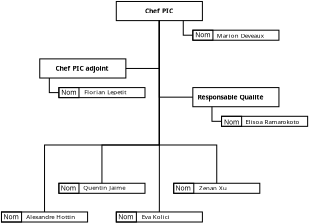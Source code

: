 <?xml version="1.0" encoding="UTF-8"?>
<dia:diagram xmlns:dia="http://www.lysator.liu.se/~alla/dia/">
  <dia:layer name="Arrière-plan" visible="true" active="true">
    <dia:object type="Standard - ZigZagLine" version="1" id="O0">
      <dia:attribute name="obj_pos">
        <dia:point val="23.5,0"/>
      </dia:attribute>
      <dia:attribute name="obj_bb">
        <dia:rectangle val="23.45,-0.05;27.05,8.05"/>
      </dia:attribute>
      <dia:attribute name="orth_points">
        <dia:point val="23.5,0"/>
        <dia:point val="23.5,8"/>
        <dia:point val="27,8"/>
      </dia:attribute>
      <dia:attribute name="orth_orient">
        <dia:enum val="1"/>
        <dia:enum val="0"/>
      </dia:attribute>
      <dia:attribute name="autorouting">
        <dia:boolean val="true"/>
      </dia:attribute>
      <dia:connections>
        <dia:connection handle="0" to="O8" connection="6"/>
        <dia:connection handle="1" to="O19" connection="3"/>
      </dia:connections>
    </dia:object>
    <dia:object type="Standard - ZigZagLine" version="1" id="O1">
      <dia:attribute name="obj_pos">
        <dia:point val="23.5,0"/>
      </dia:attribute>
      <dia:attribute name="obj_bb">
        <dia:rectangle val="19.95,-0.05;23.55,5.05"/>
      </dia:attribute>
      <dia:attribute name="orth_points">
        <dia:point val="23.5,0"/>
        <dia:point val="23.5,5"/>
        <dia:point val="20,5"/>
      </dia:attribute>
      <dia:attribute name="orth_orient">
        <dia:enum val="1"/>
        <dia:enum val="0"/>
      </dia:attribute>
      <dia:attribute name="autorouting">
        <dia:boolean val="true"/>
      </dia:attribute>
      <dia:connections>
        <dia:connection handle="0" to="O8" connection="6"/>
        <dia:connection handle="1" to="O14" connection="4"/>
      </dia:connections>
    </dia:object>
    <dia:object type="Standard - ZigZagLine" version="1" id="O2">
      <dia:attribute name="obj_pos">
        <dia:point val="23.5,0"/>
      </dia:attribute>
      <dia:attribute name="obj_bb">
        <dia:rectangle val="11.45,-0.05;23.55,20.05"/>
      </dia:attribute>
      <dia:attribute name="orth_points">
        <dia:point val="23.5,0"/>
        <dia:point val="23.5,13"/>
        <dia:point val="11.5,13"/>
        <dia:point val="11.5,20"/>
      </dia:attribute>
      <dia:attribute name="orth_orient">
        <dia:enum val="1"/>
        <dia:enum val="0"/>
        <dia:enum val="1"/>
      </dia:attribute>
      <dia:attribute name="autorouting">
        <dia:boolean val="false"/>
      </dia:attribute>
      <dia:connections>
        <dia:connection handle="0" to="O8" connection="6"/>
      </dia:connections>
    </dia:object>
    <dia:object type="Standard - ZigZagLine" version="1" id="O3">
      <dia:attribute name="obj_pos">
        <dia:point val="23.5,0"/>
      </dia:attribute>
      <dia:attribute name="obj_bb">
        <dia:rectangle val="23.45,-0.05;29.55,17.05"/>
      </dia:attribute>
      <dia:attribute name="orth_points">
        <dia:point val="23.5,0"/>
        <dia:point val="23.5,13"/>
        <dia:point val="29.5,13"/>
        <dia:point val="29.5,17"/>
      </dia:attribute>
      <dia:attribute name="orth_orient">
        <dia:enum val="1"/>
        <dia:enum val="0"/>
        <dia:enum val="1"/>
      </dia:attribute>
      <dia:attribute name="autorouting">
        <dia:boolean val="false"/>
      </dia:attribute>
      <dia:connections>
        <dia:connection handle="0" to="O8" connection="6"/>
      </dia:connections>
    </dia:object>
    <dia:object type="Standard - ZigZagLine" version="1" id="O4">
      <dia:attribute name="obj_pos">
        <dia:point val="23.5,0"/>
      </dia:attribute>
      <dia:attribute name="obj_bb">
        <dia:rectangle val="23.45,0;23.55,20.071"/>
      </dia:attribute>
      <dia:attribute name="orth_points">
        <dia:point val="23.5,0"/>
        <dia:point val="23.5,0"/>
        <dia:point val="23.5,20"/>
        <dia:point val="23.5,20"/>
      </dia:attribute>
      <dia:attribute name="orth_orient">
        <dia:enum val="0"/>
        <dia:enum val="1"/>
        <dia:enum val="0"/>
      </dia:attribute>
      <dia:attribute name="autorouting">
        <dia:boolean val="true"/>
      </dia:attribute>
      <dia:connections>
        <dia:connection handle="0" to="O8" connection="6"/>
      </dia:connections>
    </dia:object>
    <dia:object type="Standard - ZigZagLine" version="1" id="O5">
      <dia:attribute name="obj_pos">
        <dia:point val="23.5,0"/>
      </dia:attribute>
      <dia:attribute name="obj_bb">
        <dia:rectangle val="17.45,-0.05;23.55,17.05"/>
      </dia:attribute>
      <dia:attribute name="orth_points">
        <dia:point val="23.5,0"/>
        <dia:point val="23.5,13"/>
        <dia:point val="17.5,13"/>
        <dia:point val="17.5,17"/>
      </dia:attribute>
      <dia:attribute name="orth_orient">
        <dia:enum val="1"/>
        <dia:enum val="0"/>
        <dia:enum val="1"/>
      </dia:attribute>
      <dia:attribute name="autorouting">
        <dia:boolean val="false"/>
      </dia:attribute>
      <dia:connections>
        <dia:connection handle="0" to="O8" connection="6"/>
        <dia:connection handle="1" to="O25" connection="1"/>
      </dia:connections>
    </dia:object>
    <dia:group>
      <dia:object type="Standard - ZigZagLine" version="1" id="O6">
        <dia:attribute name="obj_pos">
          <dia:point val="26,0"/>
        </dia:attribute>
        <dia:attribute name="obj_bb">
          <dia:rectangle val="25.95,0;27.05,1.575"/>
        </dia:attribute>
        <dia:attribute name="orth_points">
          <dia:point val="26,0"/>
          <dia:point val="26,0"/>
          <dia:point val="26,1.525"/>
          <dia:point val="27,1.525"/>
        </dia:attribute>
        <dia:attribute name="orth_orient">
          <dia:enum val="0"/>
          <dia:enum val="1"/>
          <dia:enum val="0"/>
        </dia:attribute>
        <dia:attribute name="autorouting">
          <dia:boolean val="false"/>
        </dia:attribute>
      </dia:object>
      <dia:group>
        <dia:object type="Standard - Text" version="1" id="O7">
          <dia:attribute name="obj_pos">
            <dia:point val="22,-0.75"/>
          </dia:attribute>
          <dia:attribute name="obj_bb">
            <dia:rectangle val="22,-1.405;25.348,-0.585"/>
          </dia:attribute>
          <dia:attribute name="text">
            <dia:composite type="text">
              <dia:attribute name="string">
                <dia:string>#Chef PIC#</dia:string>
              </dia:attribute>
              <dia:attribute name="font">
                <dia:font family="sans" style="80" name="Helvetica-Bold"/>
              </dia:attribute>
              <dia:attribute name="height">
                <dia:real val="0.882"/>
              </dia:attribute>
              <dia:attribute name="pos">
                <dia:point val="22,-0.75"/>
              </dia:attribute>
              <dia:attribute name="color">
                <dia:color val="#000000"/>
              </dia:attribute>
              <dia:attribute name="alignment">
                <dia:enum val="0"/>
              </dia:attribute>
            </dia:composite>
          </dia:attribute>
          <dia:attribute name="valign">
            <dia:enum val="3"/>
          </dia:attribute>
        </dia:object>
        <dia:object type="Standard - Box" version="0" id="O8">
          <dia:attribute name="obj_pos">
            <dia:point val="19,-2"/>
          </dia:attribute>
          <dia:attribute name="obj_bb">
            <dia:rectangle val="18.95,-2.05;28.05,0.05"/>
          </dia:attribute>
          <dia:attribute name="elem_corner">
            <dia:point val="19,-2"/>
          </dia:attribute>
          <dia:attribute name="elem_width">
            <dia:real val="9"/>
          </dia:attribute>
          <dia:attribute name="elem_height">
            <dia:real val="2"/>
          </dia:attribute>
          <dia:attribute name="border_width">
            <dia:real val="0.1"/>
          </dia:attribute>
          <dia:attribute name="show_background">
            <dia:boolean val="false"/>
          </dia:attribute>
        </dia:object>
      </dia:group>
      <dia:group>
        <dia:group>
          <dia:object type="Standard - Box" version="0" id="O9">
            <dia:attribute name="obj_pos">
              <dia:point val="27,1"/>
            </dia:attribute>
            <dia:attribute name="obj_bb">
              <dia:rectangle val="26.95,0.95;29.15,2.1"/>
            </dia:attribute>
            <dia:attribute name="elem_corner">
              <dia:point val="27,1"/>
            </dia:attribute>
            <dia:attribute name="elem_width">
              <dia:real val="2.1"/>
            </dia:attribute>
            <dia:attribute name="elem_height">
              <dia:real val="1.05"/>
            </dia:attribute>
            <dia:attribute name="border_width">
              <dia:real val="0.1"/>
            </dia:attribute>
            <dia:attribute name="show_background">
              <dia:boolean val="false"/>
            </dia:attribute>
          </dia:object>
          <dia:object type="Standard - Box" version="0" id="O10">
            <dia:attribute name="obj_pos">
              <dia:point val="27,1"/>
            </dia:attribute>
            <dia:attribute name="obj_bb">
              <dia:rectangle val="26.95,0.95;36.05,2.1"/>
            </dia:attribute>
            <dia:attribute name="elem_corner">
              <dia:point val="27,1"/>
            </dia:attribute>
            <dia:attribute name="elem_width">
              <dia:real val="9"/>
            </dia:attribute>
            <dia:attribute name="elem_height">
              <dia:real val="1.05"/>
            </dia:attribute>
            <dia:attribute name="border_width">
              <dia:real val="0.1"/>
            </dia:attribute>
            <dia:attribute name="show_background">
              <dia:boolean val="false"/>
            </dia:attribute>
          </dia:object>
        </dia:group>
        <dia:object type="Standard - Text" version="1" id="O11">
          <dia:attribute name="obj_pos">
            <dia:point val="27.25,1.75"/>
          </dia:attribute>
          <dia:attribute name="obj_bb">
            <dia:rectangle val="27.25,1.095;28.898,1.915"/>
          </dia:attribute>
          <dia:attribute name="text">
            <dia:composite type="text">
              <dia:attribute name="string">
                <dia:string>#Nom#</dia:string>
              </dia:attribute>
              <dia:attribute name="font">
                <dia:font family="sans" style="0" name="Helvetica"/>
              </dia:attribute>
              <dia:attribute name="height">
                <dia:real val="0.882"/>
              </dia:attribute>
              <dia:attribute name="pos">
                <dia:point val="27.25,1.75"/>
              </dia:attribute>
              <dia:attribute name="color">
                <dia:color val="#000000"/>
              </dia:attribute>
              <dia:attribute name="alignment">
                <dia:enum val="0"/>
              </dia:attribute>
            </dia:composite>
          </dia:attribute>
          <dia:attribute name="valign">
            <dia:enum val="3"/>
          </dia:attribute>
        </dia:object>
      </dia:group>
    </dia:group>
    <dia:group>
      <dia:object type="Standard - ZigZagLine" version="1" id="O12">
        <dia:attribute name="obj_pos">
          <dia:point val="12,6"/>
        </dia:attribute>
        <dia:attribute name="obj_bb">
          <dia:rectangle val="11.95,6;13.05,7.575"/>
        </dia:attribute>
        <dia:attribute name="orth_points">
          <dia:point val="12,6"/>
          <dia:point val="12,6"/>
          <dia:point val="12,7.525"/>
          <dia:point val="13,7.525"/>
        </dia:attribute>
        <dia:attribute name="orth_orient">
          <dia:enum val="0"/>
          <dia:enum val="1"/>
          <dia:enum val="0"/>
        </dia:attribute>
        <dia:attribute name="autorouting">
          <dia:boolean val="false"/>
        </dia:attribute>
      </dia:object>
      <dia:group>
        <dia:object type="Standard - Text" version="1" id="O13">
          <dia:attribute name="obj_pos">
            <dia:point val="12.65,5.25"/>
          </dia:attribute>
          <dia:attribute name="obj_bb">
            <dia:rectangle val="12.65,4.595;19.032,5.415"/>
          </dia:attribute>
          <dia:attribute name="text">
            <dia:composite type="text">
              <dia:attribute name="string">
                <dia:string>#Chef PIC adjoint#</dia:string>
              </dia:attribute>
              <dia:attribute name="font">
                <dia:font family="sans" style="80" name="Helvetica-Bold"/>
              </dia:attribute>
              <dia:attribute name="height">
                <dia:real val="0.882"/>
              </dia:attribute>
              <dia:attribute name="pos">
                <dia:point val="12.65,5.25"/>
              </dia:attribute>
              <dia:attribute name="color">
                <dia:color val="#000000"/>
              </dia:attribute>
              <dia:attribute name="alignment">
                <dia:enum val="0"/>
              </dia:attribute>
            </dia:composite>
          </dia:attribute>
          <dia:attribute name="valign">
            <dia:enum val="3"/>
          </dia:attribute>
        </dia:object>
        <dia:object type="Standard - Box" version="0" id="O14">
          <dia:attribute name="obj_pos">
            <dia:point val="11,4"/>
          </dia:attribute>
          <dia:attribute name="obj_bb">
            <dia:rectangle val="10.95,3.95;20.05,6.05"/>
          </dia:attribute>
          <dia:attribute name="elem_corner">
            <dia:point val="11,4"/>
          </dia:attribute>
          <dia:attribute name="elem_width">
            <dia:real val="9"/>
          </dia:attribute>
          <dia:attribute name="elem_height">
            <dia:real val="2"/>
          </dia:attribute>
          <dia:attribute name="border_width">
            <dia:real val="0.1"/>
          </dia:attribute>
          <dia:attribute name="show_background">
            <dia:boolean val="false"/>
          </dia:attribute>
        </dia:object>
      </dia:group>
      <dia:group>
        <dia:group>
          <dia:object type="Standard - Box" version="0" id="O15">
            <dia:attribute name="obj_pos">
              <dia:point val="13,7"/>
            </dia:attribute>
            <dia:attribute name="obj_bb">
              <dia:rectangle val="12.95,6.95;15.15,8.1"/>
            </dia:attribute>
            <dia:attribute name="elem_corner">
              <dia:point val="13,7"/>
            </dia:attribute>
            <dia:attribute name="elem_width">
              <dia:real val="2.1"/>
            </dia:attribute>
            <dia:attribute name="elem_height">
              <dia:real val="1.05"/>
            </dia:attribute>
            <dia:attribute name="border_width">
              <dia:real val="0.1"/>
            </dia:attribute>
            <dia:attribute name="show_background">
              <dia:boolean val="false"/>
            </dia:attribute>
          </dia:object>
          <dia:object type="Standard - Box" version="0" id="O16">
            <dia:attribute name="obj_pos">
              <dia:point val="13,7"/>
            </dia:attribute>
            <dia:attribute name="obj_bb">
              <dia:rectangle val="12.95,6.95;22.05,8.1"/>
            </dia:attribute>
            <dia:attribute name="elem_corner">
              <dia:point val="13,7"/>
            </dia:attribute>
            <dia:attribute name="elem_width">
              <dia:real val="9"/>
            </dia:attribute>
            <dia:attribute name="elem_height">
              <dia:real val="1.05"/>
            </dia:attribute>
            <dia:attribute name="border_width">
              <dia:real val="0.1"/>
            </dia:attribute>
            <dia:attribute name="show_background">
              <dia:boolean val="false"/>
            </dia:attribute>
          </dia:object>
        </dia:group>
        <dia:object type="Standard - Text" version="1" id="O17">
          <dia:attribute name="obj_pos">
            <dia:point val="13.25,7.75"/>
          </dia:attribute>
          <dia:attribute name="obj_bb">
            <dia:rectangle val="13.25,7.095;14.898,7.915"/>
          </dia:attribute>
          <dia:attribute name="text">
            <dia:composite type="text">
              <dia:attribute name="string">
                <dia:string>#Nom#</dia:string>
              </dia:attribute>
              <dia:attribute name="font">
                <dia:font family="sans" style="0" name="Helvetica"/>
              </dia:attribute>
              <dia:attribute name="height">
                <dia:real val="0.882"/>
              </dia:attribute>
              <dia:attribute name="pos">
                <dia:point val="13.25,7.75"/>
              </dia:attribute>
              <dia:attribute name="color">
                <dia:color val="#000000"/>
              </dia:attribute>
              <dia:attribute name="alignment">
                <dia:enum val="0"/>
              </dia:attribute>
            </dia:composite>
          </dia:attribute>
          <dia:attribute name="valign">
            <dia:enum val="3"/>
          </dia:attribute>
        </dia:object>
      </dia:group>
    </dia:group>
    <dia:group>
      <dia:object type="Standard - Text" version="1" id="O18">
        <dia:attribute name="obj_pos">
          <dia:point val="27.5,8.25"/>
        </dia:attribute>
        <dia:attribute name="obj_bb">
          <dia:rectangle val="27.5,7.595;35.675,8.415"/>
        </dia:attribute>
        <dia:attribute name="text">
          <dia:composite type="text">
            <dia:attribute name="string">
              <dia:string>#Résponsable Qualité#</dia:string>
            </dia:attribute>
            <dia:attribute name="font">
              <dia:font family="sans" style="80" name="Helvetica-Bold"/>
            </dia:attribute>
            <dia:attribute name="height">
              <dia:real val="0.882"/>
            </dia:attribute>
            <dia:attribute name="pos">
              <dia:point val="27.5,8.25"/>
            </dia:attribute>
            <dia:attribute name="color">
              <dia:color val="#000000"/>
            </dia:attribute>
            <dia:attribute name="alignment">
              <dia:enum val="0"/>
            </dia:attribute>
          </dia:composite>
        </dia:attribute>
        <dia:attribute name="valign">
          <dia:enum val="3"/>
        </dia:attribute>
      </dia:object>
      <dia:object type="Standard - Box" version="0" id="O19">
        <dia:attribute name="obj_pos">
          <dia:point val="27,7"/>
        </dia:attribute>
        <dia:attribute name="obj_bb">
          <dia:rectangle val="26.95,6.95;36.05,9.05"/>
        </dia:attribute>
        <dia:attribute name="elem_corner">
          <dia:point val="27,7"/>
        </dia:attribute>
        <dia:attribute name="elem_width">
          <dia:real val="9"/>
        </dia:attribute>
        <dia:attribute name="elem_height">
          <dia:real val="2"/>
        </dia:attribute>
        <dia:attribute name="border_width">
          <dia:real val="0.1"/>
        </dia:attribute>
        <dia:attribute name="show_background">
          <dia:boolean val="false"/>
        </dia:attribute>
      </dia:object>
      <dia:group>
        <dia:object type="Standard - Box" version="0" id="O20">
          <dia:attribute name="obj_pos">
            <dia:point val="30,10"/>
          </dia:attribute>
          <dia:attribute name="obj_bb">
            <dia:rectangle val="29.95,9.95;32.15,11.1"/>
          </dia:attribute>
          <dia:attribute name="elem_corner">
            <dia:point val="30,10"/>
          </dia:attribute>
          <dia:attribute name="elem_width">
            <dia:real val="2.1"/>
          </dia:attribute>
          <dia:attribute name="elem_height">
            <dia:real val="1.05"/>
          </dia:attribute>
          <dia:attribute name="border_width">
            <dia:real val="0.1"/>
          </dia:attribute>
          <dia:attribute name="show_background">
            <dia:boolean val="false"/>
          </dia:attribute>
        </dia:object>
        <dia:object type="Standard - Box" version="0" id="O21">
          <dia:attribute name="obj_pos">
            <dia:point val="30,10"/>
          </dia:attribute>
          <dia:attribute name="obj_bb">
            <dia:rectangle val="29.95,9.95;39.05,11.1"/>
          </dia:attribute>
          <dia:attribute name="elem_corner">
            <dia:point val="30,10"/>
          </dia:attribute>
          <dia:attribute name="elem_width">
            <dia:real val="9"/>
          </dia:attribute>
          <dia:attribute name="elem_height">
            <dia:real val="1.05"/>
          </dia:attribute>
          <dia:attribute name="border_width">
            <dia:real val="0.1"/>
          </dia:attribute>
          <dia:attribute name="show_background">
            <dia:boolean val="false"/>
          </dia:attribute>
        </dia:object>
      </dia:group>
      <dia:object type="Standard - Text" version="1" id="O22">
        <dia:attribute name="obj_pos">
          <dia:point val="30.25,10.85"/>
        </dia:attribute>
        <dia:attribute name="obj_bb">
          <dia:rectangle val="30.25,10.195;31.898,11.015"/>
        </dia:attribute>
        <dia:attribute name="text">
          <dia:composite type="text">
            <dia:attribute name="string">
              <dia:string>#Nom#</dia:string>
            </dia:attribute>
            <dia:attribute name="font">
              <dia:font family="sans" style="0" name="Helvetica"/>
            </dia:attribute>
            <dia:attribute name="height">
              <dia:real val="0.882"/>
            </dia:attribute>
            <dia:attribute name="pos">
              <dia:point val="30.25,10.85"/>
            </dia:attribute>
            <dia:attribute name="color">
              <dia:color val="#000000"/>
            </dia:attribute>
            <dia:attribute name="alignment">
              <dia:enum val="0"/>
            </dia:attribute>
          </dia:composite>
        </dia:attribute>
        <dia:attribute name="valign">
          <dia:enum val="3"/>
        </dia:attribute>
      </dia:object>
      <dia:object type="Standard - ZigZagLine" version="1" id="O23">
        <dia:attribute name="obj_pos">
          <dia:point val="29,9"/>
        </dia:attribute>
        <dia:attribute name="obj_bb">
          <dia:rectangle val="28.95,9;30.05,10.575"/>
        </dia:attribute>
        <dia:attribute name="orth_points">
          <dia:point val="29,9"/>
          <dia:point val="29,9"/>
          <dia:point val="29,10.525"/>
          <dia:point val="30,10.525"/>
        </dia:attribute>
        <dia:attribute name="orth_orient">
          <dia:enum val="0"/>
          <dia:enum val="1"/>
          <dia:enum val="0"/>
        </dia:attribute>
        <dia:attribute name="autorouting">
          <dia:boolean val="false"/>
        </dia:attribute>
      </dia:object>
    </dia:group>
    <dia:group>
      <dia:group>
        <dia:object type="Standard - Box" version="0" id="O24">
          <dia:attribute name="obj_pos">
            <dia:point val="13,17"/>
          </dia:attribute>
          <dia:attribute name="obj_bb">
            <dia:rectangle val="12.95,16.95;15.15,18.1"/>
          </dia:attribute>
          <dia:attribute name="elem_corner">
            <dia:point val="13,17"/>
          </dia:attribute>
          <dia:attribute name="elem_width">
            <dia:real val="2.1"/>
          </dia:attribute>
          <dia:attribute name="elem_height">
            <dia:real val="1.05"/>
          </dia:attribute>
          <dia:attribute name="border_width">
            <dia:real val="0.1"/>
          </dia:attribute>
          <dia:attribute name="show_background">
            <dia:boolean val="false"/>
          </dia:attribute>
        </dia:object>
        <dia:object type="Standard - Box" version="0" id="O25">
          <dia:attribute name="obj_pos">
            <dia:point val="13,17"/>
          </dia:attribute>
          <dia:attribute name="obj_bb">
            <dia:rectangle val="12.95,16.95;22.05,18.1"/>
          </dia:attribute>
          <dia:attribute name="elem_corner">
            <dia:point val="13,17"/>
          </dia:attribute>
          <dia:attribute name="elem_width">
            <dia:real val="9"/>
          </dia:attribute>
          <dia:attribute name="elem_height">
            <dia:real val="1.05"/>
          </dia:attribute>
          <dia:attribute name="border_width">
            <dia:real val="0.1"/>
          </dia:attribute>
          <dia:attribute name="show_background">
            <dia:boolean val="false"/>
          </dia:attribute>
        </dia:object>
      </dia:group>
      <dia:object type="Standard - Text" version="1" id="O26">
        <dia:attribute name="obj_pos">
          <dia:point val="13.2,17.75"/>
        </dia:attribute>
        <dia:attribute name="obj_bb">
          <dia:rectangle val="13.2,17.095;14.848,17.915"/>
        </dia:attribute>
        <dia:attribute name="text">
          <dia:composite type="text">
            <dia:attribute name="string">
              <dia:string>#Nom#</dia:string>
            </dia:attribute>
            <dia:attribute name="font">
              <dia:font family="sans" style="0" name="Helvetica"/>
            </dia:attribute>
            <dia:attribute name="height">
              <dia:real val="0.882"/>
            </dia:attribute>
            <dia:attribute name="pos">
              <dia:point val="13.2,17.75"/>
            </dia:attribute>
            <dia:attribute name="color">
              <dia:color val="#000000"/>
            </dia:attribute>
            <dia:attribute name="alignment">
              <dia:enum val="0"/>
            </dia:attribute>
          </dia:composite>
        </dia:attribute>
        <dia:attribute name="valign">
          <dia:enum val="3"/>
        </dia:attribute>
      </dia:object>
    </dia:group>
    <dia:group>
      <dia:group>
        <dia:object type="Standard - Box" version="0" id="O27">
          <dia:attribute name="obj_pos">
            <dia:point val="7,20"/>
          </dia:attribute>
          <dia:attribute name="obj_bb">
            <dia:rectangle val="6.95,19.95;9.15,21.1"/>
          </dia:attribute>
          <dia:attribute name="elem_corner">
            <dia:point val="7,20"/>
          </dia:attribute>
          <dia:attribute name="elem_width">
            <dia:real val="2.1"/>
          </dia:attribute>
          <dia:attribute name="elem_height">
            <dia:real val="1.05"/>
          </dia:attribute>
          <dia:attribute name="border_width">
            <dia:real val="0.1"/>
          </dia:attribute>
          <dia:attribute name="show_background">
            <dia:boolean val="false"/>
          </dia:attribute>
        </dia:object>
        <dia:object type="Standard - Box" version="0" id="O28">
          <dia:attribute name="obj_pos">
            <dia:point val="7,20"/>
          </dia:attribute>
          <dia:attribute name="obj_bb">
            <dia:rectangle val="6.95,19.95;16.05,21.1"/>
          </dia:attribute>
          <dia:attribute name="elem_corner">
            <dia:point val="7,20"/>
          </dia:attribute>
          <dia:attribute name="elem_width">
            <dia:real val="9"/>
          </dia:attribute>
          <dia:attribute name="elem_height">
            <dia:real val="1.05"/>
          </dia:attribute>
          <dia:attribute name="border_width">
            <dia:real val="0.1"/>
          </dia:attribute>
          <dia:attribute name="show_background">
            <dia:boolean val="false"/>
          </dia:attribute>
        </dia:object>
      </dia:group>
      <dia:object type="Standard - Text" version="1" id="O29">
        <dia:attribute name="obj_pos">
          <dia:point val="7.2,20.75"/>
        </dia:attribute>
        <dia:attribute name="obj_bb">
          <dia:rectangle val="7.2,20.095;8.848,20.915"/>
        </dia:attribute>
        <dia:attribute name="text">
          <dia:composite type="text">
            <dia:attribute name="string">
              <dia:string>#Nom#</dia:string>
            </dia:attribute>
            <dia:attribute name="font">
              <dia:font family="sans" style="0" name="Helvetica"/>
            </dia:attribute>
            <dia:attribute name="height">
              <dia:real val="0.882"/>
            </dia:attribute>
            <dia:attribute name="pos">
              <dia:point val="7.2,20.75"/>
            </dia:attribute>
            <dia:attribute name="color">
              <dia:color val="#000000"/>
            </dia:attribute>
            <dia:attribute name="alignment">
              <dia:enum val="0"/>
            </dia:attribute>
          </dia:composite>
        </dia:attribute>
        <dia:attribute name="valign">
          <dia:enum val="3"/>
        </dia:attribute>
      </dia:object>
    </dia:group>
    <dia:group>
      <dia:group>
        <dia:object type="Standard - Box" version="0" id="O30">
          <dia:attribute name="obj_pos">
            <dia:point val="25,17"/>
          </dia:attribute>
          <dia:attribute name="obj_bb">
            <dia:rectangle val="24.95,16.95;27.15,18.1"/>
          </dia:attribute>
          <dia:attribute name="elem_corner">
            <dia:point val="25,17"/>
          </dia:attribute>
          <dia:attribute name="elem_width">
            <dia:real val="2.1"/>
          </dia:attribute>
          <dia:attribute name="elem_height">
            <dia:real val="1.05"/>
          </dia:attribute>
          <dia:attribute name="border_width">
            <dia:real val="0.1"/>
          </dia:attribute>
          <dia:attribute name="show_background">
            <dia:boolean val="false"/>
          </dia:attribute>
        </dia:object>
        <dia:object type="Standard - Box" version="0" id="O31">
          <dia:attribute name="obj_pos">
            <dia:point val="25,17"/>
          </dia:attribute>
          <dia:attribute name="obj_bb">
            <dia:rectangle val="24.95,16.95;34.05,18.1"/>
          </dia:attribute>
          <dia:attribute name="elem_corner">
            <dia:point val="25,17"/>
          </dia:attribute>
          <dia:attribute name="elem_width">
            <dia:real val="9"/>
          </dia:attribute>
          <dia:attribute name="elem_height">
            <dia:real val="1.05"/>
          </dia:attribute>
          <dia:attribute name="border_width">
            <dia:real val="0.1"/>
          </dia:attribute>
          <dia:attribute name="show_background">
            <dia:boolean val="false"/>
          </dia:attribute>
        </dia:object>
      </dia:group>
      <dia:object type="Standard - Text" version="1" id="O32">
        <dia:attribute name="obj_pos">
          <dia:point val="25.2,17.75"/>
        </dia:attribute>
        <dia:attribute name="obj_bb">
          <dia:rectangle val="25.2,17.095;26.848,17.915"/>
        </dia:attribute>
        <dia:attribute name="text">
          <dia:composite type="text">
            <dia:attribute name="string">
              <dia:string>#Nom#</dia:string>
            </dia:attribute>
            <dia:attribute name="font">
              <dia:font family="sans" style="0" name="Helvetica"/>
            </dia:attribute>
            <dia:attribute name="height">
              <dia:real val="0.882"/>
            </dia:attribute>
            <dia:attribute name="pos">
              <dia:point val="25.2,17.75"/>
            </dia:attribute>
            <dia:attribute name="color">
              <dia:color val="#000000"/>
            </dia:attribute>
            <dia:attribute name="alignment">
              <dia:enum val="0"/>
            </dia:attribute>
          </dia:composite>
        </dia:attribute>
        <dia:attribute name="valign">
          <dia:enum val="3"/>
        </dia:attribute>
      </dia:object>
    </dia:group>
    <dia:group>
      <dia:group>
        <dia:object type="Standard - Box" version="0" id="O33">
          <dia:attribute name="obj_pos">
            <dia:point val="19,20"/>
          </dia:attribute>
          <dia:attribute name="obj_bb">
            <dia:rectangle val="18.95,19.95;21.15,21.1"/>
          </dia:attribute>
          <dia:attribute name="elem_corner">
            <dia:point val="19,20"/>
          </dia:attribute>
          <dia:attribute name="elem_width">
            <dia:real val="2.1"/>
          </dia:attribute>
          <dia:attribute name="elem_height">
            <dia:real val="1.05"/>
          </dia:attribute>
          <dia:attribute name="border_width">
            <dia:real val="0.1"/>
          </dia:attribute>
          <dia:attribute name="show_background">
            <dia:boolean val="false"/>
          </dia:attribute>
        </dia:object>
        <dia:object type="Standard - Box" version="0" id="O34">
          <dia:attribute name="obj_pos">
            <dia:point val="19,20"/>
          </dia:attribute>
          <dia:attribute name="obj_bb">
            <dia:rectangle val="18.95,19.95;28.05,21.1"/>
          </dia:attribute>
          <dia:attribute name="elem_corner">
            <dia:point val="19,20"/>
          </dia:attribute>
          <dia:attribute name="elem_width">
            <dia:real val="9"/>
          </dia:attribute>
          <dia:attribute name="elem_height">
            <dia:real val="1.05"/>
          </dia:attribute>
          <dia:attribute name="border_width">
            <dia:real val="0.1"/>
          </dia:attribute>
          <dia:attribute name="show_background">
            <dia:boolean val="false"/>
          </dia:attribute>
        </dia:object>
      </dia:group>
      <dia:object type="Standard - Text" version="1" id="O35">
        <dia:attribute name="obj_pos">
          <dia:point val="19.2,20.75"/>
        </dia:attribute>
        <dia:attribute name="obj_bb">
          <dia:rectangle val="19.2,20.095;20.848,20.915"/>
        </dia:attribute>
        <dia:attribute name="text">
          <dia:composite type="text">
            <dia:attribute name="string">
              <dia:string>#Nom#</dia:string>
            </dia:attribute>
            <dia:attribute name="font">
              <dia:font family="sans" style="0" name="Helvetica"/>
            </dia:attribute>
            <dia:attribute name="height">
              <dia:real val="0.882"/>
            </dia:attribute>
            <dia:attribute name="pos">
              <dia:point val="19.2,20.75"/>
            </dia:attribute>
            <dia:attribute name="color">
              <dia:color val="#000000"/>
            </dia:attribute>
            <dia:attribute name="alignment">
              <dia:enum val="0"/>
            </dia:attribute>
          </dia:composite>
        </dia:attribute>
        <dia:attribute name="valign">
          <dia:enum val="3"/>
        </dia:attribute>
      </dia:object>
    </dia:group>
    <dia:object type="Standard - Text" version="1" id="O36">
      <dia:attribute name="obj_pos">
        <dia:point val="31.5,8"/>
      </dia:attribute>
      <dia:attribute name="obj_bb">
        <dia:rectangle val="31.5,7.405;31.5,8.15"/>
      </dia:attribute>
      <dia:attribute name="text">
        <dia:composite type="text">
          <dia:attribute name="string">
            <dia:string>##</dia:string>
          </dia:attribute>
          <dia:attribute name="font">
            <dia:font family="sans" style="0" name="Helvetica"/>
          </dia:attribute>
          <dia:attribute name="height">
            <dia:real val="0.8"/>
          </dia:attribute>
          <dia:attribute name="pos">
            <dia:point val="31.5,8"/>
          </dia:attribute>
          <dia:attribute name="color">
            <dia:color val="#000000"/>
          </dia:attribute>
          <dia:attribute name="alignment">
            <dia:enum val="0"/>
          </dia:attribute>
        </dia:composite>
      </dia:attribute>
      <dia:attribute name="valign">
        <dia:enum val="3"/>
      </dia:attribute>
      <dia:connections>
        <dia:connection handle="0" to="O19" connection="8"/>
      </dia:connections>
    </dia:object>
    <dia:object type="Standard - Text" version="1" id="O37">
      <dia:attribute name="obj_pos">
        <dia:point val="32.5,10.8"/>
      </dia:attribute>
      <dia:attribute name="obj_bb">
        <dia:rectangle val="32.5,10.205;38.44,10.95"/>
      </dia:attribute>
      <dia:attribute name="text">
        <dia:composite type="text">
          <dia:attribute name="string">
            <dia:string>#Elisoa Ramarokoto#</dia:string>
          </dia:attribute>
          <dia:attribute name="font">
            <dia:font family="sans" style="0" name="Helvetica"/>
          </dia:attribute>
          <dia:attribute name="height">
            <dia:real val="0.8"/>
          </dia:attribute>
          <dia:attribute name="pos">
            <dia:point val="32.5,10.8"/>
          </dia:attribute>
          <dia:attribute name="color">
            <dia:color val="#000000"/>
          </dia:attribute>
          <dia:attribute name="alignment">
            <dia:enum val="0"/>
          </dia:attribute>
        </dia:composite>
      </dia:attribute>
      <dia:attribute name="valign">
        <dia:enum val="3"/>
      </dia:attribute>
    </dia:object>
    <dia:object type="Standard - Text" version="1" id="O38">
      <dia:attribute name="obj_pos">
        <dia:point val="29.5,1.8"/>
      </dia:attribute>
      <dia:attribute name="obj_bb">
        <dia:rectangle val="29.5,1.205;34.725,1.95"/>
      </dia:attribute>
      <dia:attribute name="text">
        <dia:composite type="text">
          <dia:attribute name="string">
            <dia:string>#Marion Deveaux#</dia:string>
          </dia:attribute>
          <dia:attribute name="font">
            <dia:font family="sans" style="0" name="Helvetica"/>
          </dia:attribute>
          <dia:attribute name="height">
            <dia:real val="0.8"/>
          </dia:attribute>
          <dia:attribute name="pos">
            <dia:point val="29.5,1.8"/>
          </dia:attribute>
          <dia:attribute name="color">
            <dia:color val="#000000"/>
          </dia:attribute>
          <dia:attribute name="alignment">
            <dia:enum val="0"/>
          </dia:attribute>
        </dia:composite>
      </dia:attribute>
      <dia:attribute name="valign">
        <dia:enum val="3"/>
      </dia:attribute>
    </dia:object>
    <dia:object type="Standard - Text" version="1" id="O39">
      <dia:attribute name="obj_pos">
        <dia:point val="15.65,7.7"/>
      </dia:attribute>
      <dia:attribute name="obj_bb">
        <dia:rectangle val="15.65,7.105;20.25,7.85"/>
      </dia:attribute>
      <dia:attribute name="text">
        <dia:composite type="text">
          <dia:attribute name="string">
            <dia:string>#Florian Lepetit#</dia:string>
          </dia:attribute>
          <dia:attribute name="font">
            <dia:font family="sans" style="0" name="Helvetica"/>
          </dia:attribute>
          <dia:attribute name="height">
            <dia:real val="0.8"/>
          </dia:attribute>
          <dia:attribute name="pos">
            <dia:point val="15.65,7.7"/>
          </dia:attribute>
          <dia:attribute name="color">
            <dia:color val="#000000"/>
          </dia:attribute>
          <dia:attribute name="alignment">
            <dia:enum val="0"/>
          </dia:attribute>
        </dia:composite>
      </dia:attribute>
      <dia:attribute name="valign">
        <dia:enum val="3"/>
      </dia:attribute>
    </dia:object>
    <dia:object type="Standard - Text" version="1" id="O40">
      <dia:attribute name="obj_pos">
        <dia:point val="15.55,17.675"/>
      </dia:attribute>
      <dia:attribute name="obj_bb">
        <dia:rectangle val="15.55,17.08;20.073,17.825"/>
      </dia:attribute>
      <dia:attribute name="text">
        <dia:composite type="text">
          <dia:attribute name="string">
            <dia:string>#Quentin Jaime#</dia:string>
          </dia:attribute>
          <dia:attribute name="font">
            <dia:font family="sans" style="0" name="Helvetica"/>
          </dia:attribute>
          <dia:attribute name="height">
            <dia:real val="0.8"/>
          </dia:attribute>
          <dia:attribute name="pos">
            <dia:point val="15.55,17.675"/>
          </dia:attribute>
          <dia:attribute name="color">
            <dia:color val="#000000"/>
          </dia:attribute>
          <dia:attribute name="alignment">
            <dia:enum val="0"/>
          </dia:attribute>
        </dia:composite>
      </dia:attribute>
      <dia:attribute name="valign">
        <dia:enum val="3"/>
      </dia:attribute>
    </dia:object>
    <dia:object type="Standard - Text" version="1" id="O41">
      <dia:attribute name="obj_pos">
        <dia:point val="27.65,17.725"/>
      </dia:attribute>
      <dia:attribute name="obj_bb">
        <dia:rectangle val="27.65,17.13;30.73,17.875"/>
      </dia:attribute>
      <dia:attribute name="text">
        <dia:composite type="text">
          <dia:attribute name="string">
            <dia:string>#Zenan Xu#</dia:string>
          </dia:attribute>
          <dia:attribute name="font">
            <dia:font family="sans" style="0" name="Helvetica"/>
          </dia:attribute>
          <dia:attribute name="height">
            <dia:real val="0.8"/>
          </dia:attribute>
          <dia:attribute name="pos">
            <dia:point val="27.65,17.725"/>
          </dia:attribute>
          <dia:attribute name="color">
            <dia:color val="#000000"/>
          </dia:attribute>
          <dia:attribute name="alignment">
            <dia:enum val="0"/>
          </dia:attribute>
        </dia:composite>
      </dia:attribute>
      <dia:attribute name="valign">
        <dia:enum val="3"/>
      </dia:attribute>
    </dia:object>
    <dia:object type="Standard - Text" version="1" id="O42">
      <dia:attribute name="obj_pos">
        <dia:point val="21.65,20.725"/>
      </dia:attribute>
      <dia:attribute name="obj_bb">
        <dia:rectangle val="21.65,20.13;24.695,20.875"/>
      </dia:attribute>
      <dia:attribute name="text">
        <dia:composite type="text">
          <dia:attribute name="string">
            <dia:string>#Eva Kolici#</dia:string>
          </dia:attribute>
          <dia:attribute name="font">
            <dia:font family="sans" style="0" name="Helvetica"/>
          </dia:attribute>
          <dia:attribute name="height">
            <dia:real val="0.8"/>
          </dia:attribute>
          <dia:attribute name="pos">
            <dia:point val="21.65,20.725"/>
          </dia:attribute>
          <dia:attribute name="color">
            <dia:color val="#000000"/>
          </dia:attribute>
          <dia:attribute name="alignment">
            <dia:enum val="0"/>
          </dia:attribute>
        </dia:composite>
      </dia:attribute>
      <dia:attribute name="valign">
        <dia:enum val="3"/>
      </dia:attribute>
    </dia:object>
    <dia:object type="Standard - Text" version="1" id="O43">
      <dia:attribute name="obj_pos">
        <dia:point val="8.05,20.525"/>
      </dia:attribute>
      <dia:attribute name="obj_bb">
        <dia:rectangle val="8.05,19.93;8.05,20.675"/>
      </dia:attribute>
      <dia:attribute name="text">
        <dia:composite type="text">
          <dia:attribute name="string">
            <dia:string>##</dia:string>
          </dia:attribute>
          <dia:attribute name="font">
            <dia:font family="sans" style="0" name="Helvetica"/>
          </dia:attribute>
          <dia:attribute name="height">
            <dia:real val="0.8"/>
          </dia:attribute>
          <dia:attribute name="pos">
            <dia:point val="8.05,20.525"/>
          </dia:attribute>
          <dia:attribute name="color">
            <dia:color val="#000000"/>
          </dia:attribute>
          <dia:attribute name="alignment">
            <dia:enum val="0"/>
          </dia:attribute>
        </dia:composite>
      </dia:attribute>
      <dia:attribute name="valign">
        <dia:enum val="3"/>
      </dia:attribute>
      <dia:connections>
        <dia:connection handle="0" to="O27" connection="8"/>
      </dia:connections>
    </dia:object>
    <dia:object type="Standard - Text" version="1" id="O44">
      <dia:attribute name="obj_pos">
        <dia:point val="9.6,20.725"/>
      </dia:attribute>
      <dia:attribute name="obj_bb">
        <dia:rectangle val="9.6,20.13;14.988,20.875"/>
      </dia:attribute>
      <dia:attribute name="text">
        <dia:composite type="text">
          <dia:attribute name="string">
            <dia:string>#Alexandre Hottin#</dia:string>
          </dia:attribute>
          <dia:attribute name="font">
            <dia:font family="sans" style="0" name="Helvetica"/>
          </dia:attribute>
          <dia:attribute name="height">
            <dia:real val="0.8"/>
          </dia:attribute>
          <dia:attribute name="pos">
            <dia:point val="9.6,20.725"/>
          </dia:attribute>
          <dia:attribute name="color">
            <dia:color val="#000000"/>
          </dia:attribute>
          <dia:attribute name="alignment">
            <dia:enum val="0"/>
          </dia:attribute>
        </dia:composite>
      </dia:attribute>
      <dia:attribute name="valign">
        <dia:enum val="3"/>
      </dia:attribute>
    </dia:object>
  </dia:layer>
</dia:diagram>
